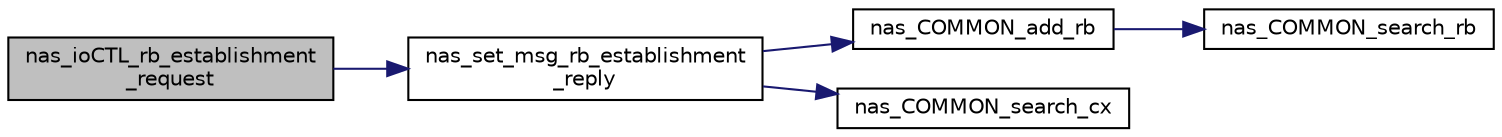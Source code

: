 digraph "nas_ioCTL_rb_establishment_request"
{
 // LATEX_PDF_SIZE
  edge [fontname="Helvetica",fontsize="10",labelfontname="Helvetica",labelfontsize="10"];
  node [fontname="Helvetica",fontsize="10",shape=record];
  rankdir="LR";
  Node1 [label="nas_ioCTL_rb_establishment\l_request",height=0.2,width=0.4,color="black", fillcolor="grey75", style="filled", fontcolor="black",tooltip=" "];
  Node1 -> Node2 [color="midnightblue",fontsize="10",style="solid",fontname="Helvetica"];
  Node2 [label="nas_set_msg_rb_establishment\l_reply",height=0.2,width=0.4,color="black", fillcolor="white", style="filled",URL="$MESH_2ioctl_8c.html#ac10a697d8780dd18ba51fa8db5eac84f",tooltip=" "];
  Node2 -> Node3 [color="midnightblue",fontsize="10",style="solid",fontname="Helvetica"];
  Node3 [label="nas_COMMON_add_rb",height=0.2,width=0.4,color="black", fillcolor="white", style="filled",URL="$group__em.html#gad5147ca128f4974a1ccdd095eca390b3",tooltip="Add a radio-bearer descriptor."];
  Node3 -> Node4 [color="midnightblue",fontsize="10",style="solid",fontname="Helvetica"];
  Node4 [label="nas_COMMON_search_rb",height=0.2,width=0.4,color="black", fillcolor="white", style="filled",URL="$group__em.html#ga06c84e5c4619b3d814e417911827924f",tooltip="Search for a radio-bearer entity for a particular connection and radio-bearer index."];
  Node2 -> Node5 [color="midnightblue",fontsize="10",style="solid",fontname="Helvetica"];
  Node5 [label="nas_COMMON_search_cx",height=0.2,width=0.4,color="black", fillcolor="white", style="filled",URL="$group__em.html#gad7bb91029cc3863a4e08478b275cd892",tooltip="Search for a connection entity based on its index and pointer to nas_priv."];
}
